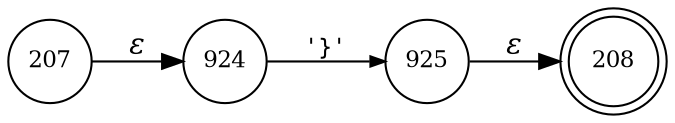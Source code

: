 digraph ATN {
rankdir=LR;
s208[fontsize=11, label="208", shape=doublecircle, fixedsize=true, width=.6];
s924[fontsize=11,label="924", shape=circle, fixedsize=true, width=.55, peripheries=1];
s925[fontsize=11,label="925", shape=circle, fixedsize=true, width=.55, peripheries=1];
s207[fontsize=11,label="207", shape=circle, fixedsize=true, width=.55, peripheries=1];
s207 -> s924 [fontname="Times-Italic", label="&epsilon;"];
s924 -> s925 [fontsize=11, fontname="Courier", arrowsize=.7, label = "'}'", arrowhead = normal];
s925 -> s208 [fontname="Times-Italic", label="&epsilon;"];
}
